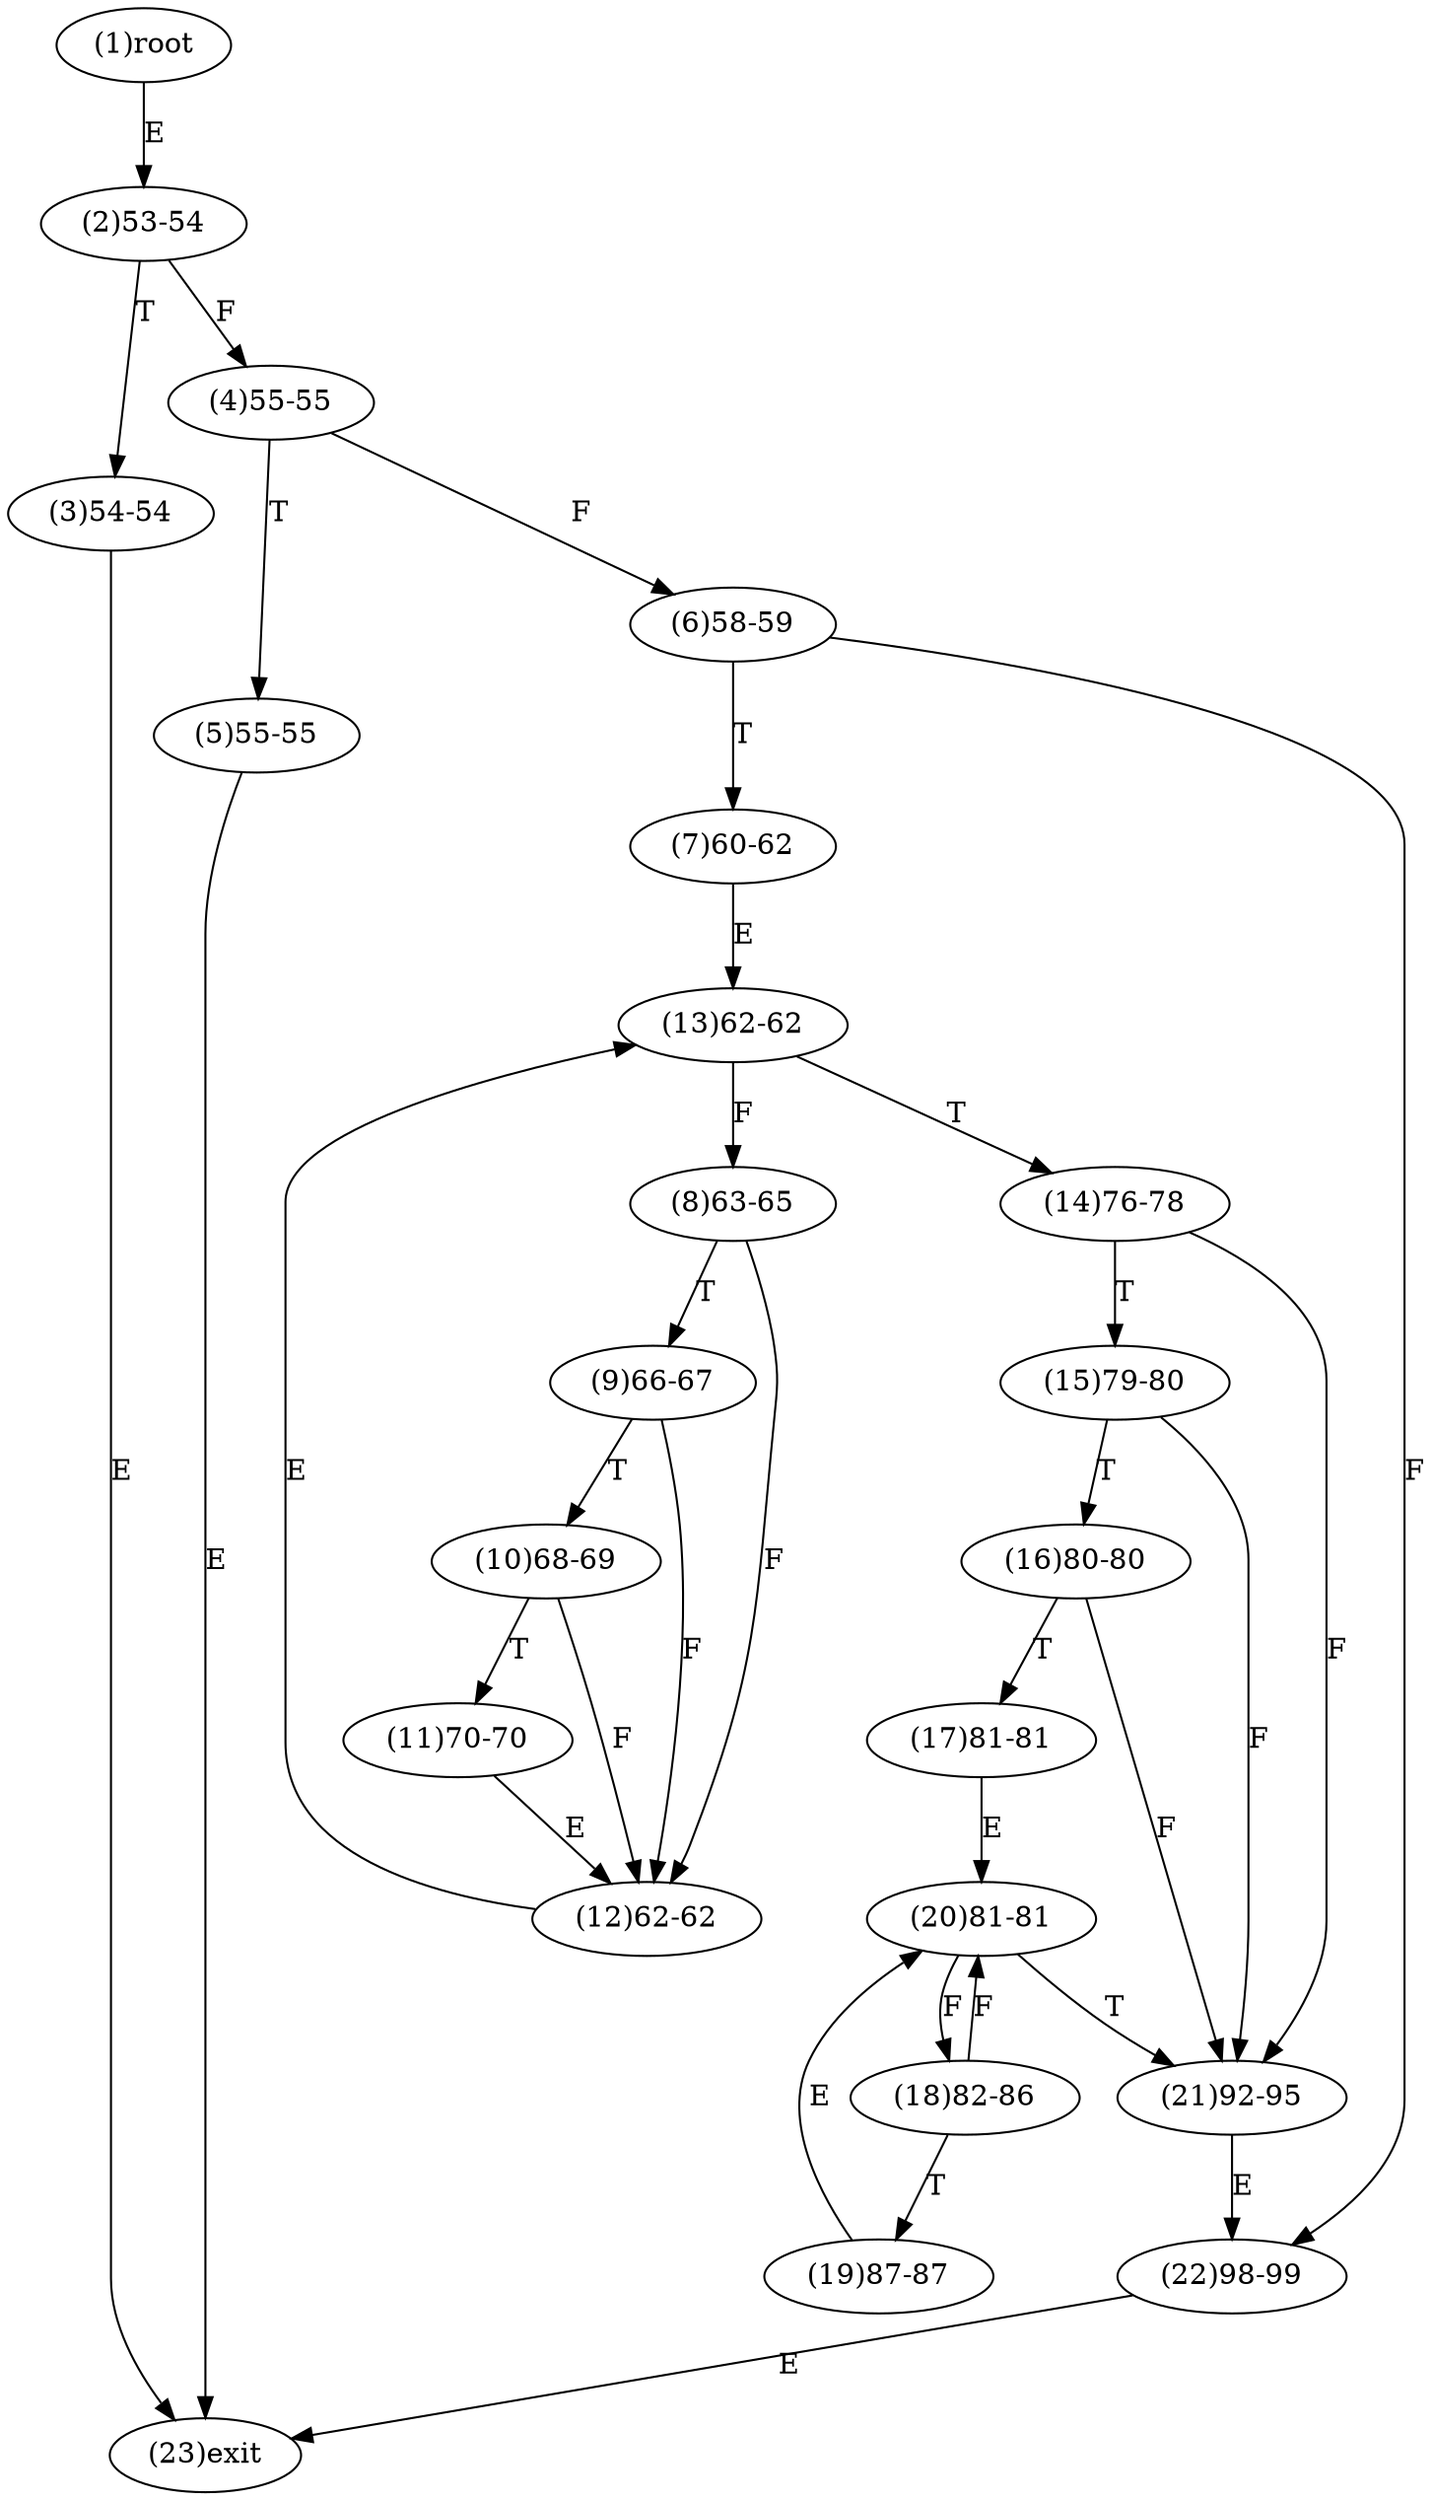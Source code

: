 digraph "" { 
1[ label="(1)root"];
2[ label="(2)53-54"];
3[ label="(3)54-54"];
4[ label="(4)55-55"];
5[ label="(5)55-55"];
6[ label="(6)58-59"];
7[ label="(7)60-62"];
8[ label="(8)63-65"];
9[ label="(9)66-67"];
10[ label="(10)68-69"];
11[ label="(11)70-70"];
12[ label="(12)62-62"];
13[ label="(13)62-62"];
14[ label="(14)76-78"];
15[ label="(15)79-80"];
17[ label="(17)81-81"];
16[ label="(16)80-80"];
19[ label="(19)87-87"];
18[ label="(18)82-86"];
21[ label="(21)92-95"];
20[ label="(20)81-81"];
23[ label="(23)exit"];
22[ label="(22)98-99"];
1->2[ label="E"];
2->4[ label="F"];
2->3[ label="T"];
3->23[ label="E"];
4->6[ label="F"];
4->5[ label="T"];
5->23[ label="E"];
6->22[ label="F"];
6->7[ label="T"];
7->13[ label="E"];
8->12[ label="F"];
8->9[ label="T"];
9->12[ label="F"];
9->10[ label="T"];
10->12[ label="F"];
10->11[ label="T"];
11->12[ label="E"];
12->13[ label="E"];
13->8[ label="F"];
13->14[ label="T"];
14->21[ label="F"];
14->15[ label="T"];
15->21[ label="F"];
15->16[ label="T"];
16->21[ label="F"];
16->17[ label="T"];
17->20[ label="E"];
18->20[ label="F"];
18->19[ label="T"];
19->20[ label="E"];
20->18[ label="F"];
20->21[ label="T"];
21->22[ label="E"];
22->23[ label="E"];
}